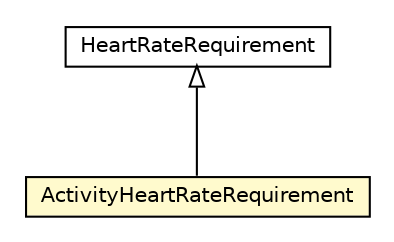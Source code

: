 #!/usr/local/bin/dot
#
# Class diagram 
# Generated by UMLGraph version R5_6-24-gf6e263 (http://www.umlgraph.org/)
#

digraph G {
	edge [fontname="Helvetica",fontsize=10,labelfontname="Helvetica",labelfontsize=10];
	node [fontname="Helvetica",fontsize=10,shape=plaintext];
	nodesep=0.25;
	ranksep=0.5;
	// org.universAAL.ontology.health.owl.HeartRateRequirement
	c49260 [label=<<table title="org.universAAL.ontology.health.owl.HeartRateRequirement" border="0" cellborder="1" cellspacing="0" cellpadding="2" port="p" href="./HeartRateRequirement.html">
		<tr><td><table border="0" cellspacing="0" cellpadding="1">
<tr><td align="center" balign="center"> HeartRateRequirement </td></tr>
		</table></td></tr>
		</table>>, URL="./HeartRateRequirement.html", fontname="Helvetica", fontcolor="black", fontsize=10.0];
	// org.universAAL.ontology.health.owl.ActivityHeartRateRequirement
	c49261 [label=<<table title="org.universAAL.ontology.health.owl.ActivityHeartRateRequirement" border="0" cellborder="1" cellspacing="0" cellpadding="2" port="p" bgcolor="lemonChiffon" href="./ActivityHeartRateRequirement.html">
		<tr><td><table border="0" cellspacing="0" cellpadding="1">
<tr><td align="center" balign="center"> ActivityHeartRateRequirement </td></tr>
		</table></td></tr>
		</table>>, URL="./ActivityHeartRateRequirement.html", fontname="Helvetica", fontcolor="black", fontsize=10.0];
	//org.universAAL.ontology.health.owl.ActivityHeartRateRequirement extends org.universAAL.ontology.health.owl.HeartRateRequirement
	c49260:p -> c49261:p [dir=back,arrowtail=empty];
}

